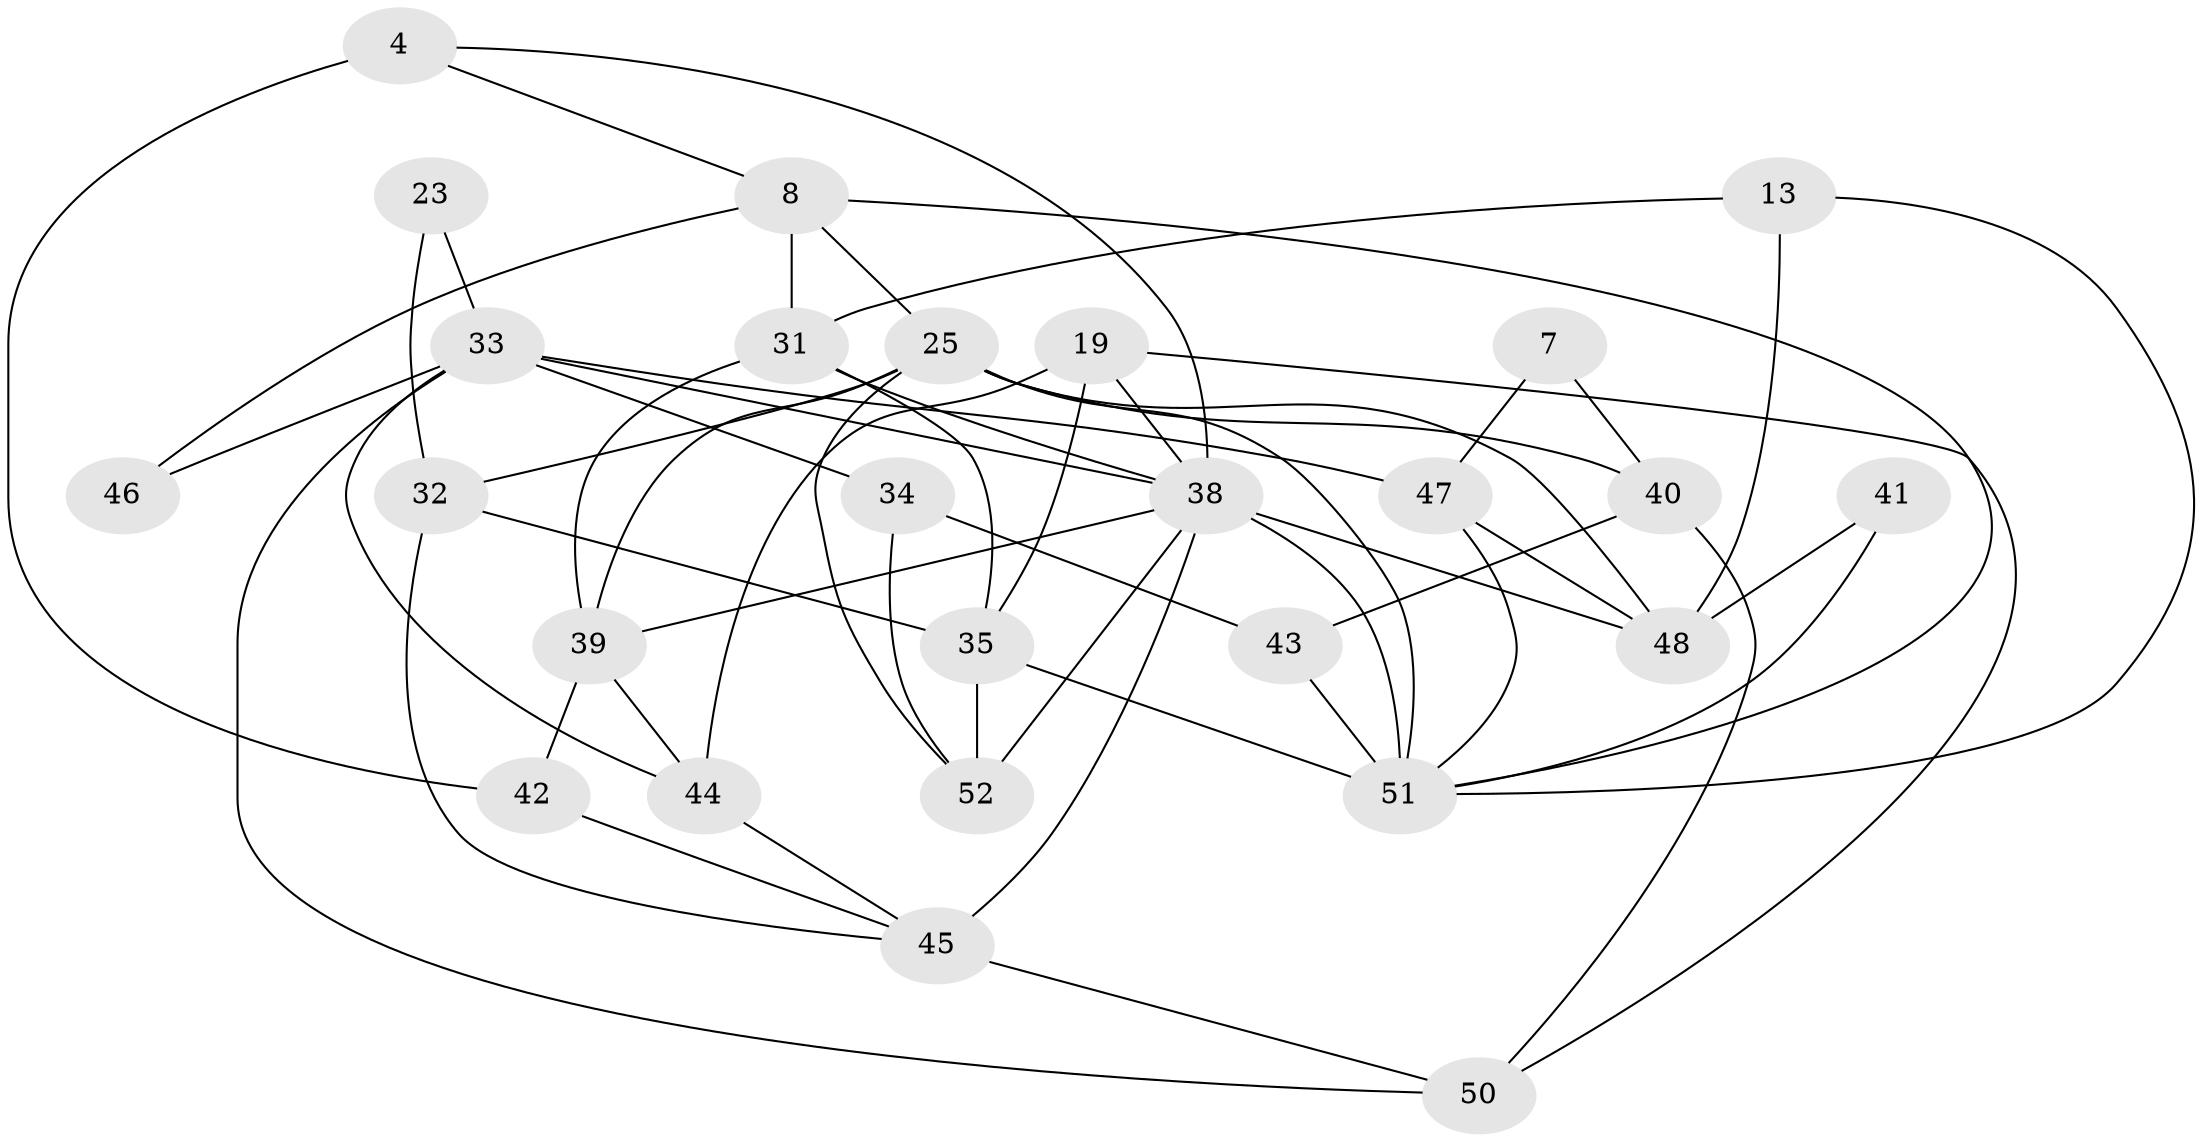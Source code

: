 // original degree distribution, {2: 0.11538461538461539, 5: 0.25, 3: 0.3076923076923077, 4: 0.23076923076923078, 7: 0.057692307692307696, 8: 0.019230769230769232, 6: 0.019230769230769232}
// Generated by graph-tools (version 1.1) at 2025/49/03/09/25 04:49:05]
// undirected, 26 vertices, 56 edges
graph export_dot {
graph [start="1"]
  node [color=gray90,style=filled];
  4;
  7;
  8 [super="+5"];
  13;
  19 [super="+16"];
  23;
  25 [super="+22"];
  31 [super="+14"];
  32 [super="+15"];
  33 [super="+24"];
  34 [super="+28"];
  35 [super="+27"];
  38 [super="+37+21+30+12"];
  39;
  40 [super="+17"];
  41;
  42 [super="+3"];
  43 [super="+20"];
  44 [super="+11"];
  45 [super="+29"];
  46;
  47;
  48 [super="+9"];
  50;
  51 [super="+26+49"];
  52;
  4 -- 42 [weight=2];
  4 -- 8;
  4 -- 38;
  7 -- 40;
  7 -- 47;
  8 -- 46;
  8 -- 31;
  8 -- 51;
  8 -- 25;
  13 -- 51;
  13 -- 31;
  13 -- 48;
  19 -- 44 [weight=2];
  19 -- 50;
  19 -- 35;
  19 -- 38;
  23 -- 32;
  23 -- 33;
  25 -- 48 [weight=3];
  25 -- 51;
  25 -- 32;
  25 -- 52;
  25 -- 39;
  25 -- 40;
  31 -- 35;
  31 -- 39 [weight=2];
  31 -- 38;
  32 -- 35;
  32 -- 45 [weight=2];
  33 -- 44;
  33 -- 46 [weight=2];
  33 -- 47;
  33 -- 38;
  33 -- 50;
  33 -- 34;
  34 -- 52;
  34 -- 43 [weight=2];
  35 -- 52 [weight=2];
  35 -- 51 [weight=2];
  38 -- 51 [weight=3];
  38 -- 52;
  38 -- 45 [weight=4];
  38 -- 48 [weight=2];
  38 -- 39;
  39 -- 44 [weight=2];
  39 -- 42;
  40 -- 50;
  40 -- 43;
  41 -- 48;
  41 -- 51;
  42 -- 45;
  43 -- 51 [weight=2];
  44 -- 45 [weight=2];
  45 -- 50;
  47 -- 48;
  47 -- 51;
}
